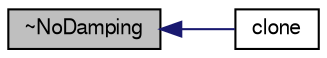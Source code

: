 digraph "~NoDamping"
{
  bgcolor="transparent";
  edge [fontname="FreeSans",fontsize="10",labelfontname="FreeSans",labelfontsize="10"];
  node [fontname="FreeSans",fontsize="10",shape=record];
  rankdir="LR";
  Node6 [label="~NoDamping",height=0.2,width=0.4,color="black", fillcolor="grey75", style="filled", fontcolor="black"];
  Node6 -> Node7 [dir="back",color="midnightblue",fontsize="10",style="solid",fontname="FreeSans"];
  Node7 [label="clone",height=0.2,width=0.4,color="black",URL="$a24234.html#a94361b86c94e8994270682049bddd6de",tooltip="Construct and return a clone. "];
}
